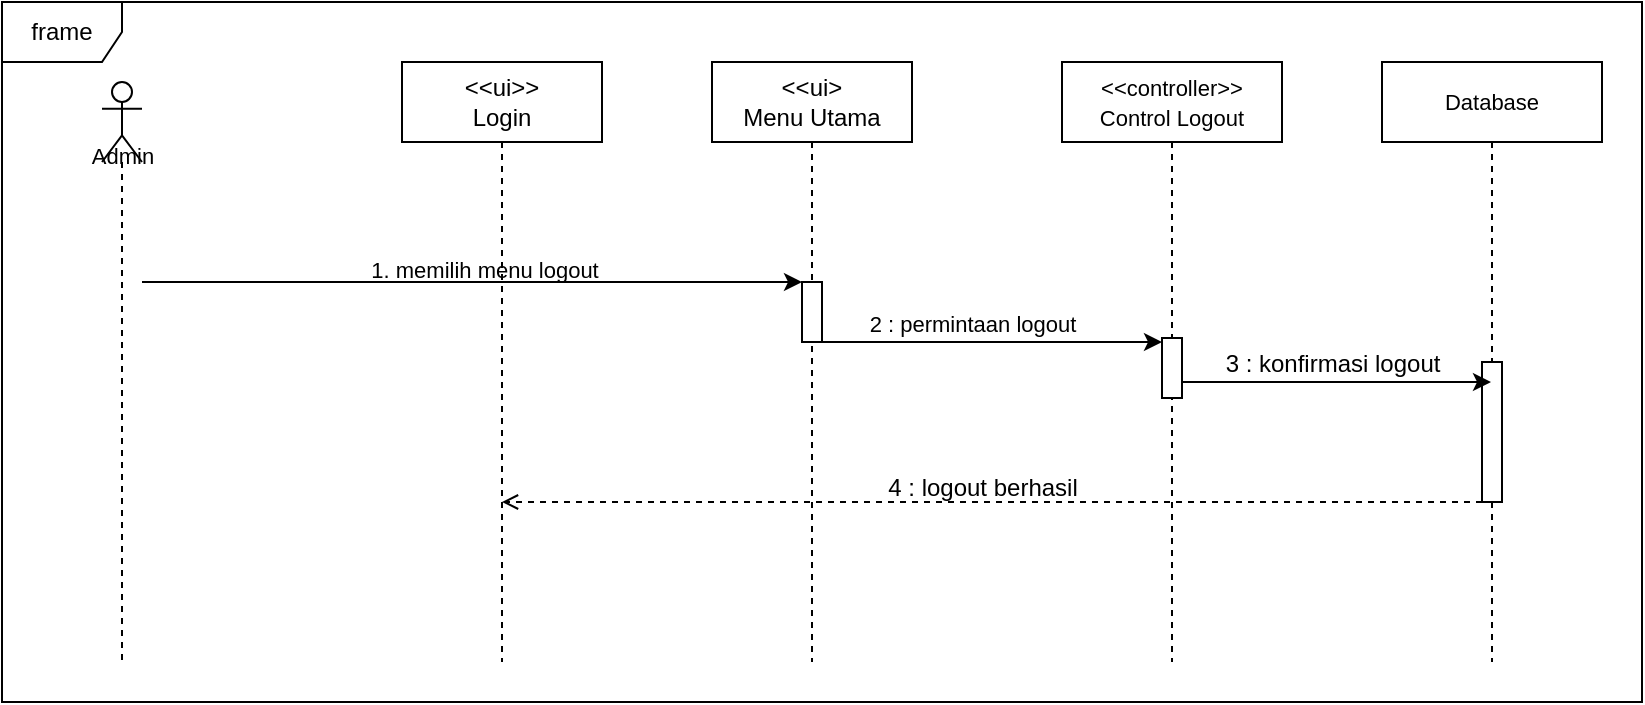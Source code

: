 <mxfile version="22.1.8" type="github" pages="3">
  <diagram name="Page-1" id="2YBvvXClWsGukQMizWep">
    <mxGraphModel dx="880" dy="472" grid="1" gridSize="10" guides="1" tooltips="1" connect="1" arrows="1" fold="1" page="1" pageScale="1" pageWidth="850" pageHeight="1100" math="0" shadow="0">
      <root>
        <mxCell id="0" />
        <mxCell id="1" parent="0" />
        <mxCell id="aM9ryv3xv72pqoxQDRHE-5" value="&amp;lt;&amp;lt;ui&amp;gt;&amp;gt;&lt;br&gt;Login" style="shape=umlLifeline;perimeter=lifelinePerimeter;whiteSpace=wrap;html=1;container=0;dropTarget=0;collapsible=0;recursiveResize=0;outlineConnect=0;portConstraint=eastwest;newEdgeStyle={&quot;edgeStyle&quot;:&quot;elbowEdgeStyle&quot;,&quot;elbow&quot;:&quot;vertical&quot;,&quot;curved&quot;:0,&quot;rounded&quot;:0};" parent="1" vertex="1">
          <mxGeometry x="220" y="40" width="100" height="300" as="geometry" />
        </mxCell>
        <mxCell id="kyuQFJ947BvcPmDx7mbs-1" value="frame" style="shape=umlFrame;whiteSpace=wrap;html=1;pointerEvents=0;" vertex="1" parent="1">
          <mxGeometry x="20" y="10" width="820" height="350" as="geometry" />
        </mxCell>
        <mxCell id="kyuQFJ947BvcPmDx7mbs-2" value="" style="shape=umlLifeline;perimeter=lifelinePerimeter;whiteSpace=wrap;html=1;container=1;dropTarget=0;collapsible=0;recursiveResize=0;outlineConnect=0;portConstraint=eastwest;newEdgeStyle={&quot;curved&quot;:0,&quot;rounded&quot;:0};participant=umlActor;" vertex="1" parent="1">
          <mxGeometry x="70" y="50" width="20" height="290" as="geometry" />
        </mxCell>
        <mxCell id="kyuQFJ947BvcPmDx7mbs-3" value="&lt;font style=&quot;font-size: 11px;&quot;&gt;1. memilih menu logout&lt;br&gt;&lt;/font&gt;" style="text;html=1;align=center;verticalAlign=top;resizable=0;points=[];autosize=1;strokeColor=none;fillColor=none;" vertex="1" parent="1">
          <mxGeometry x="190.5" y="130" width="140" height="30" as="geometry" />
        </mxCell>
        <mxCell id="kyuQFJ947BvcPmDx7mbs-4" value="&lt;font style=&quot;font-size: 11px;&quot;&gt;Admin&lt;/font&gt;" style="text;html=1;align=center;verticalAlign=middle;resizable=0;points=[];autosize=1;strokeColor=none;fillColor=none;strokeWidth=1;perimeterSpacing=1;spacingTop=3;" vertex="1" parent="1">
          <mxGeometry x="55" y="70" width="50" height="30" as="geometry" />
        </mxCell>
        <mxCell id="kyuQFJ947BvcPmDx7mbs-5" value="&amp;lt;&amp;lt;ui&amp;gt;&lt;br&gt;Menu Utama" style="shape=umlLifeline;perimeter=lifelinePerimeter;whiteSpace=wrap;html=1;container=0;dropTarget=0;collapsible=0;recursiveResize=0;outlineConnect=0;portConstraint=eastwest;newEdgeStyle={&quot;edgeStyle&quot;:&quot;elbowEdgeStyle&quot;,&quot;elbow&quot;:&quot;vertical&quot;,&quot;curved&quot;:0,&quot;rounded&quot;:0};" vertex="1" parent="1">
          <mxGeometry x="375" y="40" width="100" height="300" as="geometry" />
        </mxCell>
        <mxCell id="kyuQFJ947BvcPmDx7mbs-49" value="" style="html=1;points=[[0,0,0,0,5],[0,1,0,0,-5],[1,0,0,0,5],[1,1,0,0,-5]];perimeter=orthogonalPerimeter;outlineConnect=0;targetShapes=umlLifeline;portConstraint=eastwest;newEdgeStyle={&quot;curved&quot;:0,&quot;rounded&quot;:0};" vertex="1" parent="kyuQFJ947BvcPmDx7mbs-5">
          <mxGeometry x="45" y="110" width="10" height="30" as="geometry" />
        </mxCell>
        <mxCell id="kyuQFJ947BvcPmDx7mbs-7" value="&lt;span style=&quot;font-size: 11px;&quot;&gt;2 : permintaan logout&lt;br&gt;&lt;/span&gt;" style="text;html=1;align=center;verticalAlign=bottom;resizable=0;points=[];autosize=1;strokeColor=none;fillColor=none;" vertex="1" parent="1">
          <mxGeometry x="440" y="150" width="130" height="30" as="geometry" />
        </mxCell>
        <mxCell id="kyuQFJ947BvcPmDx7mbs-46" value="" style="edgeStyle=elbowEdgeStyle;rounded=0;orthogonalLoop=1;jettySize=auto;html=1;elbow=vertical;curved=0;" edge="1" parent="1" target="kyuQFJ947BvcPmDx7mbs-49">
          <mxGeometry relative="1" as="geometry">
            <mxPoint x="90" y="150" as="sourcePoint" />
            <mxPoint x="420" y="150" as="targetPoint" />
            <Array as="points">
              <mxPoint x="290.5" y="150" />
              <mxPoint x="90.5" y="160" />
              <mxPoint x="310.5" y="165" />
              <mxPoint x="390.5" y="150" />
              <mxPoint x="450.5" y="150" />
            </Array>
          </mxGeometry>
        </mxCell>
        <mxCell id="kyuQFJ947BvcPmDx7mbs-59" value="&lt;span style=&quot;font-size: 11px;&quot;&gt;&amp;lt;&amp;lt;controller&amp;gt;&amp;gt;&lt;br&gt;Control Logout&lt;br&gt;&lt;/span&gt;" style="shape=umlLifeline;perimeter=lifelinePerimeter;whiteSpace=wrap;html=1;container=0;dropTarget=0;collapsible=0;recursiveResize=0;outlineConnect=0;portConstraint=eastwest;newEdgeStyle={&quot;edgeStyle&quot;:&quot;elbowEdgeStyle&quot;,&quot;elbow&quot;:&quot;vertical&quot;,&quot;curved&quot;:0,&quot;rounded&quot;:0};" vertex="1" parent="1">
          <mxGeometry x="550" y="40" width="110" height="300" as="geometry" />
        </mxCell>
        <mxCell id="kyuQFJ947BvcPmDx7mbs-60" value="" style="html=1;points=[];perimeter=orthogonalPerimeter;outlineConnect=0;targetShapes=umlLifeline;portConstraint=eastwest;newEdgeStyle={&quot;edgeStyle&quot;:&quot;elbowEdgeStyle&quot;,&quot;elbow&quot;:&quot;vertical&quot;,&quot;curved&quot;:0,&quot;rounded&quot;:0};" vertex="1" parent="kyuQFJ947BvcPmDx7mbs-59">
          <mxGeometry x="50" y="138" width="10" height="30" as="geometry" />
        </mxCell>
        <mxCell id="kyuQFJ947BvcPmDx7mbs-83" value="" style="edgeStyle=elbowEdgeStyle;rounded=0;orthogonalLoop=1;jettySize=auto;html=1;elbow=vertical;curved=0;" edge="1" parent="1">
          <mxGeometry relative="1" as="geometry">
            <mxPoint x="590" y="335" as="sourcePoint" />
            <mxPoint x="590" y="335" as="targetPoint" />
          </mxGeometry>
        </mxCell>
        <mxCell id="kyuQFJ947BvcPmDx7mbs-88" value="" style="edgeStyle=elbowEdgeStyle;rounded=0;orthogonalLoop=1;jettySize=auto;html=1;elbow=vertical;curved=0;" edge="1" parent="1">
          <mxGeometry relative="1" as="geometry">
            <mxPoint x="590" y="335" as="sourcePoint" />
            <mxPoint x="590" y="335" as="targetPoint" />
          </mxGeometry>
        </mxCell>
        <mxCell id="bpTu7mbZl3yMXJjM01WB-3" value="" style="edgeStyle=orthogonalEdgeStyle;rounded=0;orthogonalLoop=1;jettySize=auto;html=1;curved=0;" edge="1" parent="1" source="kyuQFJ947BvcPmDx7mbs-49" target="kyuQFJ947BvcPmDx7mbs-60">
          <mxGeometry relative="1" as="geometry">
            <mxPoint x="455" y="165" as="targetPoint" />
            <Array as="points">
              <mxPoint x="550" y="180" />
              <mxPoint x="550" y="180" />
            </Array>
          </mxGeometry>
        </mxCell>
        <mxCell id="bpTu7mbZl3yMXJjM01WB-4" value="3 : konfirmasi logout" style="text;html=1;align=center;verticalAlign=bottom;resizable=0;points=[];autosize=1;strokeColor=none;fillColor=none;" vertex="1" parent="1">
          <mxGeometry x="620" y="170" width="130" height="30" as="geometry" />
        </mxCell>
        <mxCell id="bpTu7mbZl3yMXJjM01WB-14" value="&lt;span style=&quot;font-size: 11px;&quot;&gt;Database&lt;/span&gt;" style="shape=umlLifeline;perimeter=lifelinePerimeter;whiteSpace=wrap;html=1;container=0;dropTarget=0;collapsible=0;recursiveResize=0;outlineConnect=0;portConstraint=eastwest;newEdgeStyle={&quot;edgeStyle&quot;:&quot;elbowEdgeStyle&quot;,&quot;elbow&quot;:&quot;vertical&quot;,&quot;curved&quot;:0,&quot;rounded&quot;:0};" vertex="1" parent="1">
          <mxGeometry x="710" y="40" width="110" height="300" as="geometry" />
        </mxCell>
        <mxCell id="bpTu7mbZl3yMXJjM01WB-15" value="" style="html=1;points=[];perimeter=orthogonalPerimeter;outlineConnect=0;targetShapes=umlLifeline;portConstraint=eastwest;newEdgeStyle={&quot;edgeStyle&quot;:&quot;elbowEdgeStyle&quot;,&quot;elbow&quot;:&quot;vertical&quot;,&quot;curved&quot;:0,&quot;rounded&quot;:0};" vertex="1" parent="bpTu7mbZl3yMXJjM01WB-14">
          <mxGeometry x="50" y="150" width="10" height="70" as="geometry" />
        </mxCell>
        <mxCell id="bpTu7mbZl3yMXJjM01WB-16" value="" style="edgeStyle=elbowEdgeStyle;rounded=0;orthogonalLoop=1;jettySize=auto;html=1;elbow=vertical;curved=0;" edge="1" parent="1" source="kyuQFJ947BvcPmDx7mbs-60" target="bpTu7mbZl3yMXJjM01WB-14">
          <mxGeometry relative="1" as="geometry">
            <Array as="points">
              <mxPoint x="700" y="200" />
            </Array>
          </mxGeometry>
        </mxCell>
        <mxCell id="bpTu7mbZl3yMXJjM01WB-17" value="" style="edgeStyle=elbowEdgeStyle;rounded=0;orthogonalLoop=1;jettySize=auto;html=1;elbow=vertical;curved=0;dashed=1;endArrow=open;endFill=0;" edge="1" parent="1" source="bpTu7mbZl3yMXJjM01WB-15" target="aM9ryv3xv72pqoxQDRHE-5">
          <mxGeometry relative="1" as="geometry">
            <Array as="points">
              <mxPoint x="540" y="260" />
            </Array>
          </mxGeometry>
        </mxCell>
        <mxCell id="bpTu7mbZl3yMXJjM01WB-18" value="4 : logout berhasil" style="text;html=1;align=center;verticalAlign=middle;resizable=0;points=[];autosize=1;strokeColor=none;fillColor=none;" vertex="1" parent="1">
          <mxGeometry x="450" y="238" width="120" height="30" as="geometry" />
        </mxCell>
      </root>
    </mxGraphModel>
  </diagram>
  <diagram id="UOuHf1lkaunvkOrHgidm" name="Halaman-2">
    <mxGraphModel dx="880" dy="472" grid="1" gridSize="10" guides="1" tooltips="1" connect="1" arrows="1" fold="1" page="1" pageScale="1" pageWidth="827" pageHeight="1169" math="0" shadow="0">
      <root>
        <mxCell id="0" />
        <mxCell id="1" parent="0" />
      </root>
    </mxGraphModel>
  </diagram>
  <diagram id="p_Y7Yg5pdG4eXagcAPrW" name="Halaman-3">
    <mxGraphModel dx="880" dy="472" grid="1" gridSize="10" guides="1" tooltips="1" connect="1" arrows="1" fold="1" page="1" pageScale="1" pageWidth="827" pageHeight="1169" math="0" shadow="0">
      <root>
        <mxCell id="0" />
        <mxCell id="1" parent="0" />
        <mxCell id="aVCYD2ZV2Et-sKDnHOlX-1" value="Menu" style="swimlane;fontStyle=1;align=center;verticalAlign=top;childLayout=stackLayout;horizontal=1;startSize=26;horizontalStack=0;resizeParent=1;resizeParentMax=0;resizeLast=0;collapsible=1;marginBottom=0;whiteSpace=wrap;html=1;" vertex="1" parent="1">
          <mxGeometry x="310" y="660" width="160" height="242" as="geometry" />
        </mxCell>
        <mxCell id="aVCYD2ZV2Et-sKDnHOlX-2" value="+ Data Harga" style="text;strokeColor=none;fillColor=none;align=left;verticalAlign=top;spacingLeft=4;spacingRight=4;overflow=hidden;rotatable=0;points=[[0,0.5],[1,0.5]];portConstraint=eastwest;whiteSpace=wrap;html=1;" vertex="1" parent="aVCYD2ZV2Et-sKDnHOlX-1">
          <mxGeometry y="26" width="160" height="26" as="geometry" />
        </mxCell>
        <mxCell id="aVCYD2ZV2Et-sKDnHOlX-5" value="+ Data Merk" style="text;strokeColor=none;fillColor=none;align=left;verticalAlign=top;spacingLeft=4;spacingRight=4;overflow=hidden;rotatable=0;points=[[0,0.5],[1,0.5]];portConstraint=eastwest;whiteSpace=wrap;html=1;" vertex="1" parent="aVCYD2ZV2Et-sKDnHOlX-1">
          <mxGeometry y="52" width="160" height="26" as="geometry" />
        </mxCell>
        <mxCell id="aVCYD2ZV2Et-sKDnHOlX-7" value="+ Data Fungsi" style="text;strokeColor=none;fillColor=none;align=left;verticalAlign=top;spacingLeft=4;spacingRight=4;overflow=hidden;rotatable=0;points=[[0,0.5],[1,0.5]];portConstraint=eastwest;whiteSpace=wrap;html=1;" vertex="1" parent="aVCYD2ZV2Et-sKDnHOlX-1">
          <mxGeometry y="78" width="160" height="26" as="geometry" />
        </mxCell>
        <mxCell id="aVCYD2ZV2Et-sKDnHOlX-8" value="+ Data Warna" style="text;strokeColor=none;fillColor=none;align=left;verticalAlign=top;spacingLeft=4;spacingRight=4;overflow=hidden;rotatable=0;points=[[0,0.5],[1,0.5]];portConstraint=eastwest;whiteSpace=wrap;html=1;" vertex="1" parent="aVCYD2ZV2Et-sKDnHOlX-1">
          <mxGeometry y="104" width="160" height="26" as="geometry" />
        </mxCell>
        <mxCell id="aVCYD2ZV2Et-sKDnHOlX-9" value="+ Data Lokasi" style="text;strokeColor=none;fillColor=none;align=left;verticalAlign=top;spacingLeft=4;spacingRight=4;overflow=hidden;rotatable=0;points=[[0,0.5],[1,0.5]];portConstraint=eastwest;whiteSpace=wrap;html=1;" vertex="1" parent="aVCYD2ZV2Et-sKDnHOlX-1">
          <mxGeometry y="130" width="160" height="26" as="geometry" />
        </mxCell>
        <mxCell id="aVCYD2ZV2Et-sKDnHOlX-3" value="" style="line;strokeWidth=1;fillColor=none;align=left;verticalAlign=middle;spacingTop=-1;spacingLeft=3;spacingRight=3;rotatable=0;labelPosition=right;points=[];portConstraint=eastwest;strokeColor=inherit;" vertex="1" parent="aVCYD2ZV2Et-sKDnHOlX-1">
          <mxGeometry y="156" width="160" height="8" as="geometry" />
        </mxCell>
        <mxCell id="aVCYD2ZV2Et-sKDnHOlX-4" value="+ Simpan&lt;br&gt;" style="text;strokeColor=none;fillColor=none;align=left;verticalAlign=top;spacingLeft=4;spacingRight=4;overflow=hidden;rotatable=0;points=[[0,0.5],[1,0.5]];portConstraint=eastwest;whiteSpace=wrap;html=1;" vertex="1" parent="aVCYD2ZV2Et-sKDnHOlX-1">
          <mxGeometry y="164" width="160" height="26" as="geometry" />
        </mxCell>
        <mxCell id="aVCYD2ZV2Et-sKDnHOlX-27" value="+ Edit" style="text;strokeColor=none;fillColor=none;align=left;verticalAlign=top;spacingLeft=4;spacingRight=4;overflow=hidden;rotatable=0;points=[[0,0.5],[1,0.5]];portConstraint=eastwest;whiteSpace=wrap;html=1;" vertex="1" parent="aVCYD2ZV2Et-sKDnHOlX-1">
          <mxGeometry y="190" width="160" height="26" as="geometry" />
        </mxCell>
        <mxCell id="aVCYD2ZV2Et-sKDnHOlX-28" value="+ Hapus" style="text;strokeColor=none;fillColor=none;align=left;verticalAlign=top;spacingLeft=4;spacingRight=4;overflow=hidden;rotatable=0;points=[[0,0.5],[1,0.5]];portConstraint=eastwest;whiteSpace=wrap;html=1;" vertex="1" parent="aVCYD2ZV2Et-sKDnHOlX-1">
          <mxGeometry y="216" width="160" height="26" as="geometry" />
        </mxCell>
        <mxCell id="aVCYD2ZV2Et-sKDnHOlX-29" value="Admin" style="swimlane;fontStyle=1;align=center;verticalAlign=top;childLayout=stackLayout;horizontal=1;startSize=26;horizontalStack=0;resizeParent=1;resizeParentMax=0;resizeLast=0;collapsible=1;marginBottom=0;whiteSpace=wrap;html=1;" vertex="1" parent="1">
          <mxGeometry x="60" y="370" width="160" height="164" as="geometry" />
        </mxCell>
        <mxCell id="aVCYD2ZV2Et-sKDnHOlX-33" value="+ Username" style="text;strokeColor=none;fillColor=none;align=left;verticalAlign=top;spacingLeft=4;spacingRight=4;overflow=hidden;rotatable=0;points=[[0,0.5],[1,0.5]];portConstraint=eastwest;whiteSpace=wrap;html=1;" vertex="1" parent="aVCYD2ZV2Et-sKDnHOlX-29">
          <mxGeometry y="26" width="160" height="26" as="geometry" />
        </mxCell>
        <mxCell id="aVCYD2ZV2Et-sKDnHOlX-30" value="+ Password" style="text;strokeColor=none;fillColor=none;align=left;verticalAlign=top;spacingLeft=4;spacingRight=4;overflow=hidden;rotatable=0;points=[[0,0.5],[1,0.5]];portConstraint=eastwest;whiteSpace=wrap;html=1;" vertex="1" parent="aVCYD2ZV2Et-sKDnHOlX-29">
          <mxGeometry y="52" width="160" height="26" as="geometry" />
        </mxCell>
        <mxCell id="aVCYD2ZV2Et-sKDnHOlX-31" value="" style="line;strokeWidth=1;fillColor=none;align=left;verticalAlign=middle;spacingTop=-1;spacingLeft=3;spacingRight=3;rotatable=0;labelPosition=right;points=[];portConstraint=eastwest;strokeColor=inherit;" vertex="1" parent="aVCYD2ZV2Et-sKDnHOlX-29">
          <mxGeometry y="78" width="160" height="8" as="geometry" />
        </mxCell>
        <mxCell id="aVCYD2ZV2Et-sKDnHOlX-32" value="+ Simpan()" style="text;strokeColor=none;fillColor=none;align=left;verticalAlign=top;spacingLeft=4;spacingRight=4;overflow=hidden;rotatable=0;points=[[0,0.5],[1,0.5]];portConstraint=eastwest;whiteSpace=wrap;html=1;" vertex="1" parent="aVCYD2ZV2Et-sKDnHOlX-29">
          <mxGeometry y="86" width="160" height="26" as="geometry" />
        </mxCell>
        <mxCell id="aVCYD2ZV2Et-sKDnHOlX-34" value="+ Edit()" style="text;strokeColor=none;fillColor=none;align=left;verticalAlign=top;spacingLeft=4;spacingRight=4;overflow=hidden;rotatable=0;points=[[0,0.5],[1,0.5]];portConstraint=eastwest;whiteSpace=wrap;html=1;" vertex="1" parent="aVCYD2ZV2Et-sKDnHOlX-29">
          <mxGeometry y="112" width="160" height="26" as="geometry" />
        </mxCell>
        <mxCell id="aVCYD2ZV2Et-sKDnHOlX-35" value="+ Hapus()" style="text;strokeColor=none;fillColor=none;align=left;verticalAlign=top;spacingLeft=4;spacingRight=4;overflow=hidden;rotatable=0;points=[[0,0.5],[1,0.5]];portConstraint=eastwest;whiteSpace=wrap;html=1;" vertex="1" parent="aVCYD2ZV2Et-sKDnHOlX-29">
          <mxGeometry y="138" width="160" height="26" as="geometry" />
        </mxCell>
        <mxCell id="aVCYD2ZV2Et-sKDnHOlX-36" value="Login" style="swimlane;fontStyle=1;align=center;verticalAlign=top;childLayout=stackLayout;horizontal=1;startSize=26;horizontalStack=0;resizeParent=1;resizeParentMax=0;resizeLast=0;collapsible=1;marginBottom=0;whiteSpace=wrap;html=1;" vertex="1" parent="1">
          <mxGeometry x="310" y="380" width="160" height="112" as="geometry" />
        </mxCell>
        <mxCell id="aVCYD2ZV2Et-sKDnHOlX-37" value="+ username" style="text;strokeColor=none;fillColor=none;align=left;verticalAlign=top;spacingLeft=4;spacingRight=4;overflow=hidden;rotatable=0;points=[[0,0.5],[1,0.5]];portConstraint=eastwest;whiteSpace=wrap;html=1;" vertex="1" parent="aVCYD2ZV2Et-sKDnHOlX-36">
          <mxGeometry y="26" width="160" height="26" as="geometry" />
        </mxCell>
        <mxCell id="aVCYD2ZV2Et-sKDnHOlX-41" value="+ password" style="text;strokeColor=none;fillColor=none;align=left;verticalAlign=top;spacingLeft=4;spacingRight=4;overflow=hidden;rotatable=0;points=[[0,0.5],[1,0.5]];portConstraint=eastwest;whiteSpace=wrap;html=1;" vertex="1" parent="aVCYD2ZV2Et-sKDnHOlX-36">
          <mxGeometry y="52" width="160" height="26" as="geometry" />
        </mxCell>
        <mxCell id="aVCYD2ZV2Et-sKDnHOlX-38" value="" style="line;strokeWidth=1;fillColor=none;align=left;verticalAlign=middle;spacingTop=-1;spacingLeft=3;spacingRight=3;rotatable=0;labelPosition=right;points=[];portConstraint=eastwest;strokeColor=inherit;" vertex="1" parent="aVCYD2ZV2Et-sKDnHOlX-36">
          <mxGeometry y="78" width="160" height="8" as="geometry" />
        </mxCell>
        <mxCell id="aVCYD2ZV2Et-sKDnHOlX-39" value="+ masuk" style="text;strokeColor=none;fillColor=none;align=left;verticalAlign=top;spacingLeft=4;spacingRight=4;overflow=hidden;rotatable=0;points=[[0,0.5],[1,0.5]];portConstraint=eastwest;whiteSpace=wrap;html=1;" vertex="1" parent="aVCYD2ZV2Et-sKDnHOlX-36">
          <mxGeometry y="86" width="160" height="26" as="geometry" />
        </mxCell>
        <mxCell id="aVCYD2ZV2Et-sKDnHOlX-42" value="Data Harga" style="swimlane;fontStyle=1;align=center;verticalAlign=top;childLayout=stackLayout;horizontal=1;startSize=26;horizontalStack=0;resizeParent=1;resizeParentMax=0;resizeLast=0;collapsible=1;marginBottom=0;whiteSpace=wrap;html=1;" vertex="1" parent="1">
          <mxGeometry x="180" y="580" width="160" height="164" as="geometry" />
        </mxCell>
        <mxCell id="aVCYD2ZV2Et-sKDnHOlX-43" value="+ id Harga" style="text;strokeColor=none;fillColor=none;align=left;verticalAlign=top;spacingLeft=4;spacingRight=4;overflow=hidden;rotatable=0;points=[[0,0.5],[1,0.5]];portConstraint=eastwest;whiteSpace=wrap;html=1;" vertex="1" parent="aVCYD2ZV2Et-sKDnHOlX-42">
          <mxGeometry y="26" width="160" height="26" as="geometry" />
        </mxCell>
        <mxCell id="aVCYD2ZV2Et-sKDnHOlX-46" value="+ Total Harga" style="text;strokeColor=none;fillColor=none;align=left;verticalAlign=top;spacingLeft=4;spacingRight=4;overflow=hidden;rotatable=0;points=[[0,0.5],[1,0.5]];portConstraint=eastwest;whiteSpace=wrap;html=1;" vertex="1" parent="aVCYD2ZV2Et-sKDnHOlX-42">
          <mxGeometry y="52" width="160" height="26" as="geometry" />
        </mxCell>
        <mxCell id="aVCYD2ZV2Et-sKDnHOlX-44" value="" style="line;strokeWidth=1;fillColor=none;align=left;verticalAlign=middle;spacingTop=-1;spacingLeft=3;spacingRight=3;rotatable=0;labelPosition=right;points=[];portConstraint=eastwest;strokeColor=inherit;" vertex="1" parent="aVCYD2ZV2Et-sKDnHOlX-42">
          <mxGeometry y="78" width="160" height="8" as="geometry" />
        </mxCell>
        <mxCell id="aVCYD2ZV2Et-sKDnHOlX-47" value="+ Simpan()" style="text;strokeColor=none;fillColor=none;align=left;verticalAlign=top;spacingLeft=4;spacingRight=4;overflow=hidden;rotatable=0;points=[[0,0.5],[1,0.5]];portConstraint=eastwest;whiteSpace=wrap;html=1;" vertex="1" parent="aVCYD2ZV2Et-sKDnHOlX-42">
          <mxGeometry y="86" width="160" height="26" as="geometry" />
        </mxCell>
        <mxCell id="aVCYD2ZV2Et-sKDnHOlX-45" value="+ Edit()" style="text;strokeColor=none;fillColor=none;align=left;verticalAlign=top;spacingLeft=4;spacingRight=4;overflow=hidden;rotatable=0;points=[[0,0.5],[1,0.5]];portConstraint=eastwest;whiteSpace=wrap;html=1;" vertex="1" parent="aVCYD2ZV2Et-sKDnHOlX-42">
          <mxGeometry y="112" width="160" height="26" as="geometry" />
        </mxCell>
        <mxCell id="aVCYD2ZV2Et-sKDnHOlX-48" value="+ Hapus()" style="text;strokeColor=none;fillColor=none;align=left;verticalAlign=top;spacingLeft=4;spacingRight=4;overflow=hidden;rotatable=0;points=[[0,0.5],[1,0.5]];portConstraint=eastwest;whiteSpace=wrap;html=1;" vertex="1" parent="aVCYD2ZV2Et-sKDnHOlX-42">
          <mxGeometry y="138" width="160" height="26" as="geometry" />
        </mxCell>
        <mxCell id="aVCYD2ZV2Et-sKDnHOlX-53" style="edgeStyle=orthogonalEdgeStyle;rounded=0;orthogonalLoop=1;jettySize=auto;html=1;exitX=1;exitY=0.5;exitDx=0;exitDy=0;entryX=0.013;entryY=0.115;entryDx=0;entryDy=0;entryPerimeter=0;" edge="1" parent="1" source="aVCYD2ZV2Et-sKDnHOlX-30" target="aVCYD2ZV2Et-sKDnHOlX-41">
          <mxGeometry relative="1" as="geometry" />
        </mxCell>
        <mxCell id="aVCYD2ZV2Et-sKDnHOlX-54" value="" style="edgeStyle=orthogonalEdgeStyle;rounded=0;orthogonalLoop=1;jettySize=auto;html=1;exitX=0.475;exitY=1.077;exitDx=0;exitDy=0;exitPerimeter=0;entryX=0.5;entryY=0;entryDx=0;entryDy=0;" edge="1" parent="1" source="aVCYD2ZV2Et-sKDnHOlX-39" target="aVCYD2ZV2Et-sKDnHOlX-1">
          <mxGeometry relative="1" as="geometry">
            <mxPoint x="386" y="630" as="targetPoint" />
            <Array as="points">
              <mxPoint x="386" y="640" />
              <mxPoint x="390" y="640" />
            </Array>
          </mxGeometry>
        </mxCell>
      </root>
    </mxGraphModel>
  </diagram>
</mxfile>
